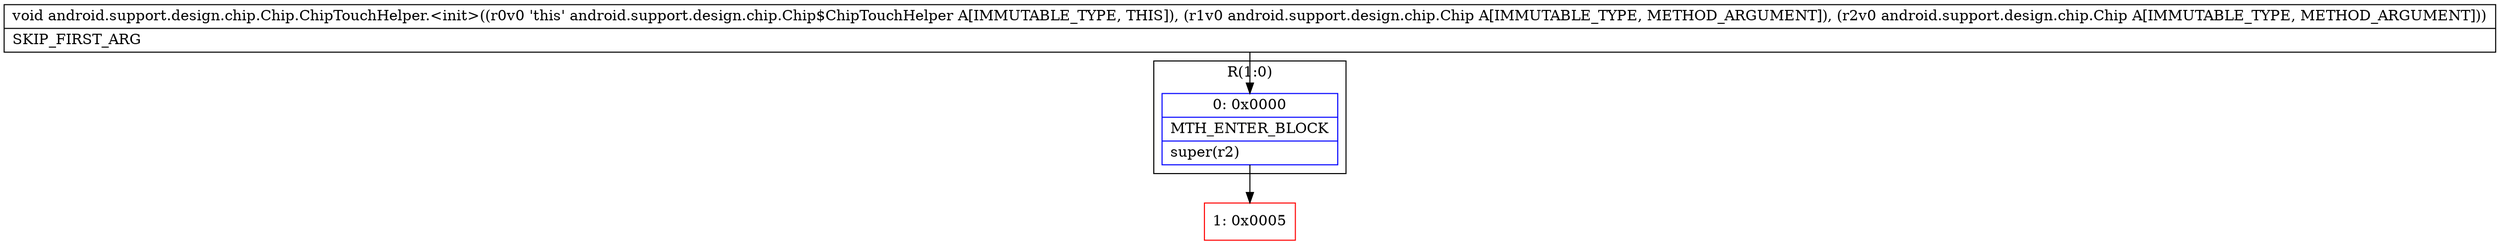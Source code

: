 digraph "CFG forandroid.support.design.chip.Chip.ChipTouchHelper.\<init\>(Landroid\/support\/design\/chip\/Chip;Landroid\/support\/design\/chip\/Chip;)V" {
subgraph cluster_Region_150112337 {
label = "R(1:0)";
node [shape=record,color=blue];
Node_0 [shape=record,label="{0\:\ 0x0000|MTH_ENTER_BLOCK\l|super(r2)\l}"];
}
Node_1 [shape=record,color=red,label="{1\:\ 0x0005}"];
MethodNode[shape=record,label="{void android.support.design.chip.Chip.ChipTouchHelper.\<init\>((r0v0 'this' android.support.design.chip.Chip$ChipTouchHelper A[IMMUTABLE_TYPE, THIS]), (r1v0 android.support.design.chip.Chip A[IMMUTABLE_TYPE, METHOD_ARGUMENT]), (r2v0 android.support.design.chip.Chip A[IMMUTABLE_TYPE, METHOD_ARGUMENT]))  | SKIP_FIRST_ARG\l}"];
MethodNode -> Node_0;
Node_0 -> Node_1;
}

